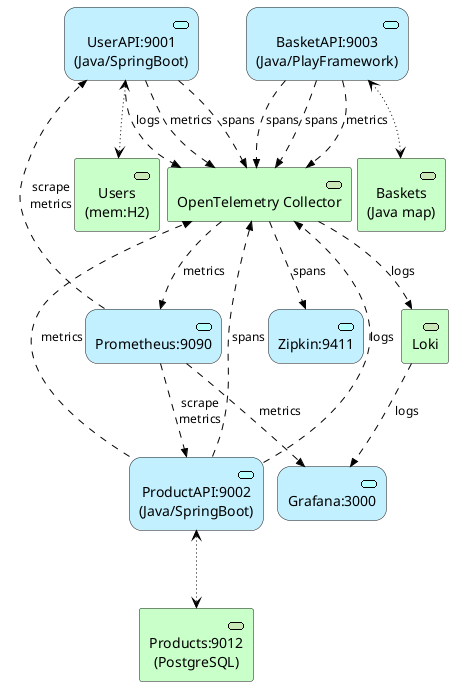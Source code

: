 @startuml Arch
skinparam nodesep 4
!include <archimate/Archimate>

archimate #Application "UserAPI:9001\n(Java/SpringBoot)" as UserAPI <<application-service>>
archimate #Application "ProductAPI:9002\n(Java/SpringBoot)" as ProductAPI <<application-service>>
archimate #Application "BasketAPI:9003\n(Java/PlayFramework)" as BasketAPI <<application-service>>

archimate #Technology "Users\n(mem:H2)" as UsersDB <<technology-service>>
archimate #Technology "Products:9012\n(PostgreSQL)" as ProductsDB <<technology-service>>
archimate #Technology "Baskets\n(Java map)" as BasketsDB <<technology-service>>

archimate #Application "Zipkin:9411" as Zipkin <<application-service>>
archimate #Application "Grafana:3000" as Grafana <<application-service>>
archimate #Application "Prometheus:9090" as Prometheus <<application-service>>

archimate #Technology "OpenTelemetry Collector" as OTC <<technology-service>>
archimate #Technology Loki <<technology-service>>

Rel_Access_rw(UserAPI, UsersDB)
Rel_Access_rw(ProductAPI, ProductsDB)
Rel_Access_rw(BasketAPI, BasketsDB)

Rel_Flow(UserAPI, OTC, logs)
Rel_Flow(UserAPI, OTC, metrics)
Rel_Flow(UserAPI, OTC, spans)

Rel_Flow(ProductAPI, OTC, logs)
Rel_Flow(ProductAPI, OTC, metrics)
Rel_Flow(ProductAPI, OTC, spans)

Rel_Flow(BasketAPI, OTC, metrics)
Rel_Flow(BasketAPI, OTC, spans)
Rel_Flow(BasketAPI, OTC, spans)

Rel_Flow(Prometheus, UserAPI, "scrape\nmetrics")
Rel_Flow(Prometheus, ProductAPI, "scrape\nmetrics")

Rel_Flow(OTC, Loki, logs)
Rel_Flow(Loki, Grafana, logs)
Rel_Flow(OTC, Prometheus, metrics)
Rel_Flow(Prometheus, Grafana, metrics)
Rel_Flow(OTC, Zipkin, spans)

@enduml